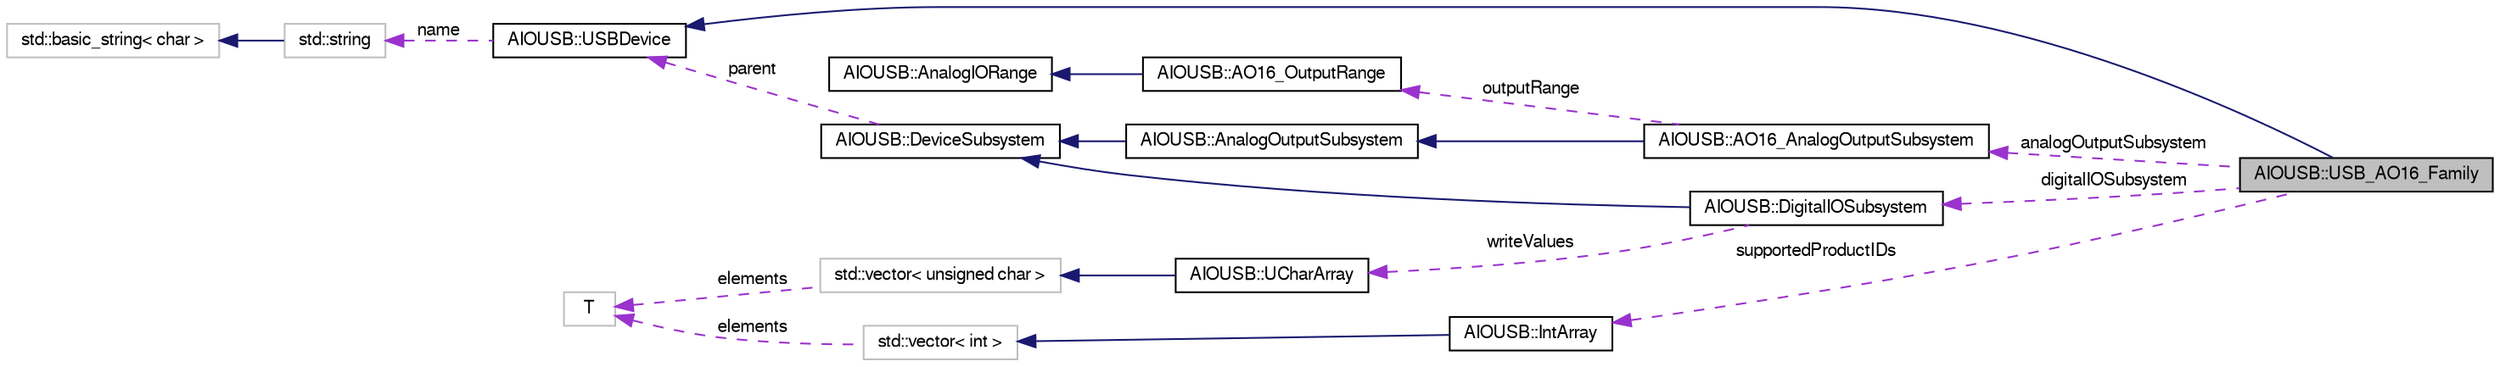 digraph G
{
  edge [fontname="FreeSans",fontsize="10",labelfontname="FreeSans",labelfontsize="10"];
  node [fontname="FreeSans",fontsize="10",shape=record];
  rankdir=LR;
  Node1 [label="AIOUSB::USB_AO16_Family",height=0.2,width=0.4,color="black", fillcolor="grey75", style="filled" fontcolor="black"];
  Node2 -> Node1 [dir=back,color="midnightblue",fontsize="10",style="solid",fontname="FreeSans"];
  Node2 [label="AIOUSB::USBDevice",height=0.2,width=0.4,color="black", fillcolor="white", style="filled",URL="$classAIOUSB_1_1USBDevice.html"];
  Node3 -> Node2 [dir=back,color="darkorchid3",fontsize="10",style="dashed",label="name",fontname="FreeSans"];
  Node3 [label="std::string",height=0.2,width=0.4,color="grey75", fillcolor="white", style="filled",tooltip="STL class."];
  Node4 -> Node3 [dir=back,color="midnightblue",fontsize="10",style="solid",fontname="FreeSans"];
  Node4 [label="std::basic_string\< char \>",height=0.2,width=0.4,color="grey75", fillcolor="white", style="filled",tooltip="STL class."];
  Node5 -> Node1 [dir=back,color="darkorchid3",fontsize="10",style="dashed",label="analogOutputSubsystem",fontname="FreeSans"];
  Node5 [label="AIOUSB::AO16_AnalogOutputSubsystem",height=0.2,width=0.4,color="black", fillcolor="white", style="filled",URL="$classAIOUSB_1_1AO16__AnalogOutputSubsystem.html"];
  Node6 -> Node5 [dir=back,color="midnightblue",fontsize="10",style="solid",fontname="FreeSans"];
  Node6 [label="AIOUSB::AnalogOutputSubsystem",height=0.2,width=0.4,color="black", fillcolor="white", style="filled",URL="$classAIOUSB_1_1AnalogOutputSubsystem.html"];
  Node7 -> Node6 [dir=back,color="midnightblue",fontsize="10",style="solid",fontname="FreeSans"];
  Node7 [label="AIOUSB::DeviceSubsystem",height=0.2,width=0.4,color="black", fillcolor="white", style="filled",URL="$classAIOUSB_1_1DeviceSubsystem.html"];
  Node2 -> Node7 [dir=back,color="darkorchid3",fontsize="10",style="dashed",label="parent",fontname="FreeSans"];
  Node8 -> Node5 [dir=back,color="darkorchid3",fontsize="10",style="dashed",label="outputRange",fontname="FreeSans"];
  Node8 [label="AIOUSB::AO16_OutputRange",height=0.2,width=0.4,color="black", fillcolor="white", style="filled",URL="$classAIOUSB_1_1AO16__OutputRange.html"];
  Node9 -> Node8 [dir=back,color="midnightblue",fontsize="10",style="solid",fontname="FreeSans"];
  Node9 [label="AIOUSB::AnalogIORange",height=0.2,width=0.4,color="black", fillcolor="white", style="filled",URL="$classAIOUSB_1_1AnalogIORange.html"];
  Node10 -> Node1 [dir=back,color="darkorchid3",fontsize="10",style="dashed",label="supportedProductIDs",fontname="FreeSans"];
  Node10 [label="AIOUSB::IntArray",height=0.2,width=0.4,color="black", fillcolor="white", style="filled",URL="$classAIOUSB_1_1IntArray.html"];
  Node11 -> Node10 [dir=back,color="midnightblue",fontsize="10",style="solid",fontname="FreeSans"];
  Node11 [label="std::vector\< int \>",height=0.2,width=0.4,color="grey75", fillcolor="white", style="filled",tooltip="STL class."];
  Node12 -> Node11 [dir=back,color="darkorchid3",fontsize="10",style="dashed",label="elements",fontname="FreeSans"];
  Node12 [label="T",height=0.2,width=0.4,color="grey75", fillcolor="white", style="filled"];
  Node13 -> Node1 [dir=back,color="darkorchid3",fontsize="10",style="dashed",label="digitalIOSubsystem",fontname="FreeSans"];
  Node13 [label="AIOUSB::DigitalIOSubsystem",height=0.2,width=0.4,color="black", fillcolor="white", style="filled",URL="$classAIOUSB_1_1DigitalIOSubsystem.html"];
  Node7 -> Node13 [dir=back,color="midnightblue",fontsize="10",style="solid",fontname="FreeSans"];
  Node14 -> Node13 [dir=back,color="darkorchid3",fontsize="10",style="dashed",label="writeValues",fontname="FreeSans"];
  Node14 [label="AIOUSB::UCharArray",height=0.2,width=0.4,color="black", fillcolor="white", style="filled",URL="$classAIOUSB_1_1UCharArray.html"];
  Node15 -> Node14 [dir=back,color="midnightblue",fontsize="10",style="solid",fontname="FreeSans"];
  Node15 [label="std::vector\< unsigned char \>",height=0.2,width=0.4,color="grey75", fillcolor="white", style="filled",tooltip="STL class."];
  Node12 -> Node15 [dir=back,color="darkorchid3",fontsize="10",style="dashed",label="elements",fontname="FreeSans"];
}

